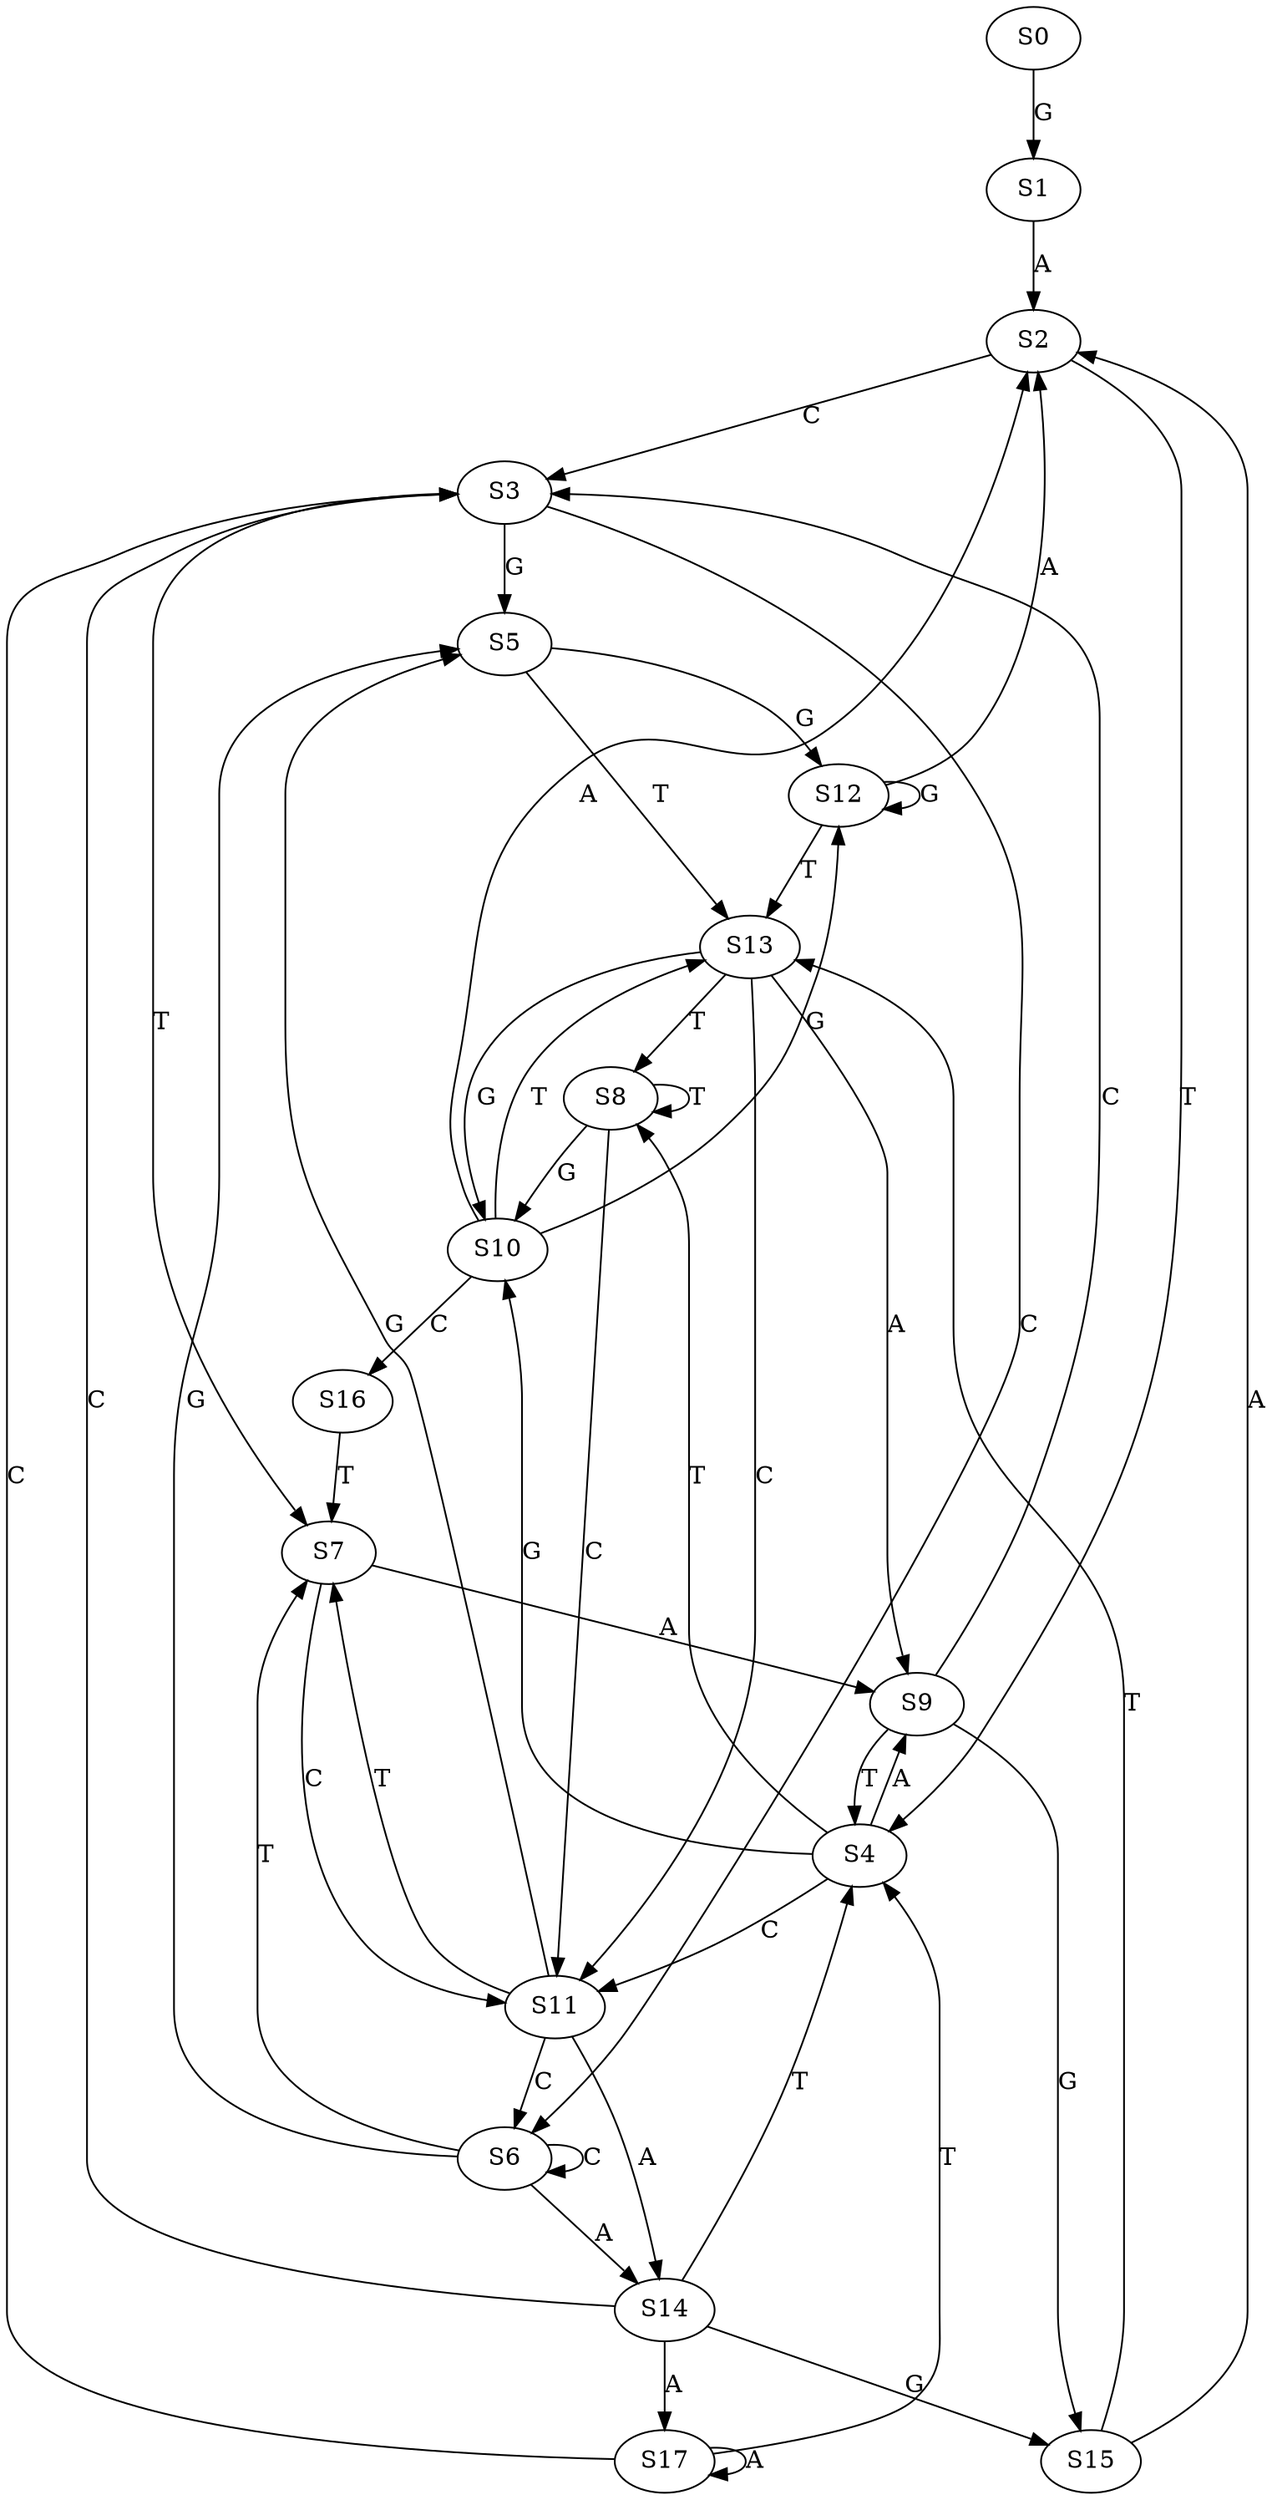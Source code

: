 strict digraph  {
	S0 -> S1 [ label = G ];
	S1 -> S2 [ label = A ];
	S2 -> S3 [ label = C ];
	S2 -> S4 [ label = T ];
	S3 -> S5 [ label = G ];
	S3 -> S6 [ label = C ];
	S3 -> S7 [ label = T ];
	S4 -> S8 [ label = T ];
	S4 -> S9 [ label = A ];
	S4 -> S10 [ label = G ];
	S4 -> S11 [ label = C ];
	S5 -> S12 [ label = G ];
	S5 -> S13 [ label = T ];
	S6 -> S14 [ label = A ];
	S6 -> S5 [ label = G ];
	S6 -> S6 [ label = C ];
	S6 -> S7 [ label = T ];
	S7 -> S11 [ label = C ];
	S7 -> S9 [ label = A ];
	S8 -> S11 [ label = C ];
	S8 -> S10 [ label = G ];
	S8 -> S8 [ label = T ];
	S9 -> S15 [ label = G ];
	S9 -> S3 [ label = C ];
	S9 -> S4 [ label = T ];
	S10 -> S13 [ label = T ];
	S10 -> S16 [ label = C ];
	S10 -> S2 [ label = A ];
	S10 -> S12 [ label = G ];
	S11 -> S6 [ label = C ];
	S11 -> S14 [ label = A ];
	S11 -> S5 [ label = G ];
	S11 -> S7 [ label = T ];
	S12 -> S13 [ label = T ];
	S12 -> S12 [ label = G ];
	S12 -> S2 [ label = A ];
	S13 -> S9 [ label = A ];
	S13 -> S10 [ label = G ];
	S13 -> S8 [ label = T ];
	S13 -> S11 [ label = C ];
	S14 -> S3 [ label = C ];
	S14 -> S17 [ label = A ];
	S14 -> S4 [ label = T ];
	S14 -> S15 [ label = G ];
	S15 -> S13 [ label = T ];
	S15 -> S2 [ label = A ];
	S16 -> S7 [ label = T ];
	S17 -> S4 [ label = T ];
	S17 -> S17 [ label = A ];
	S17 -> S3 [ label = C ];
}
